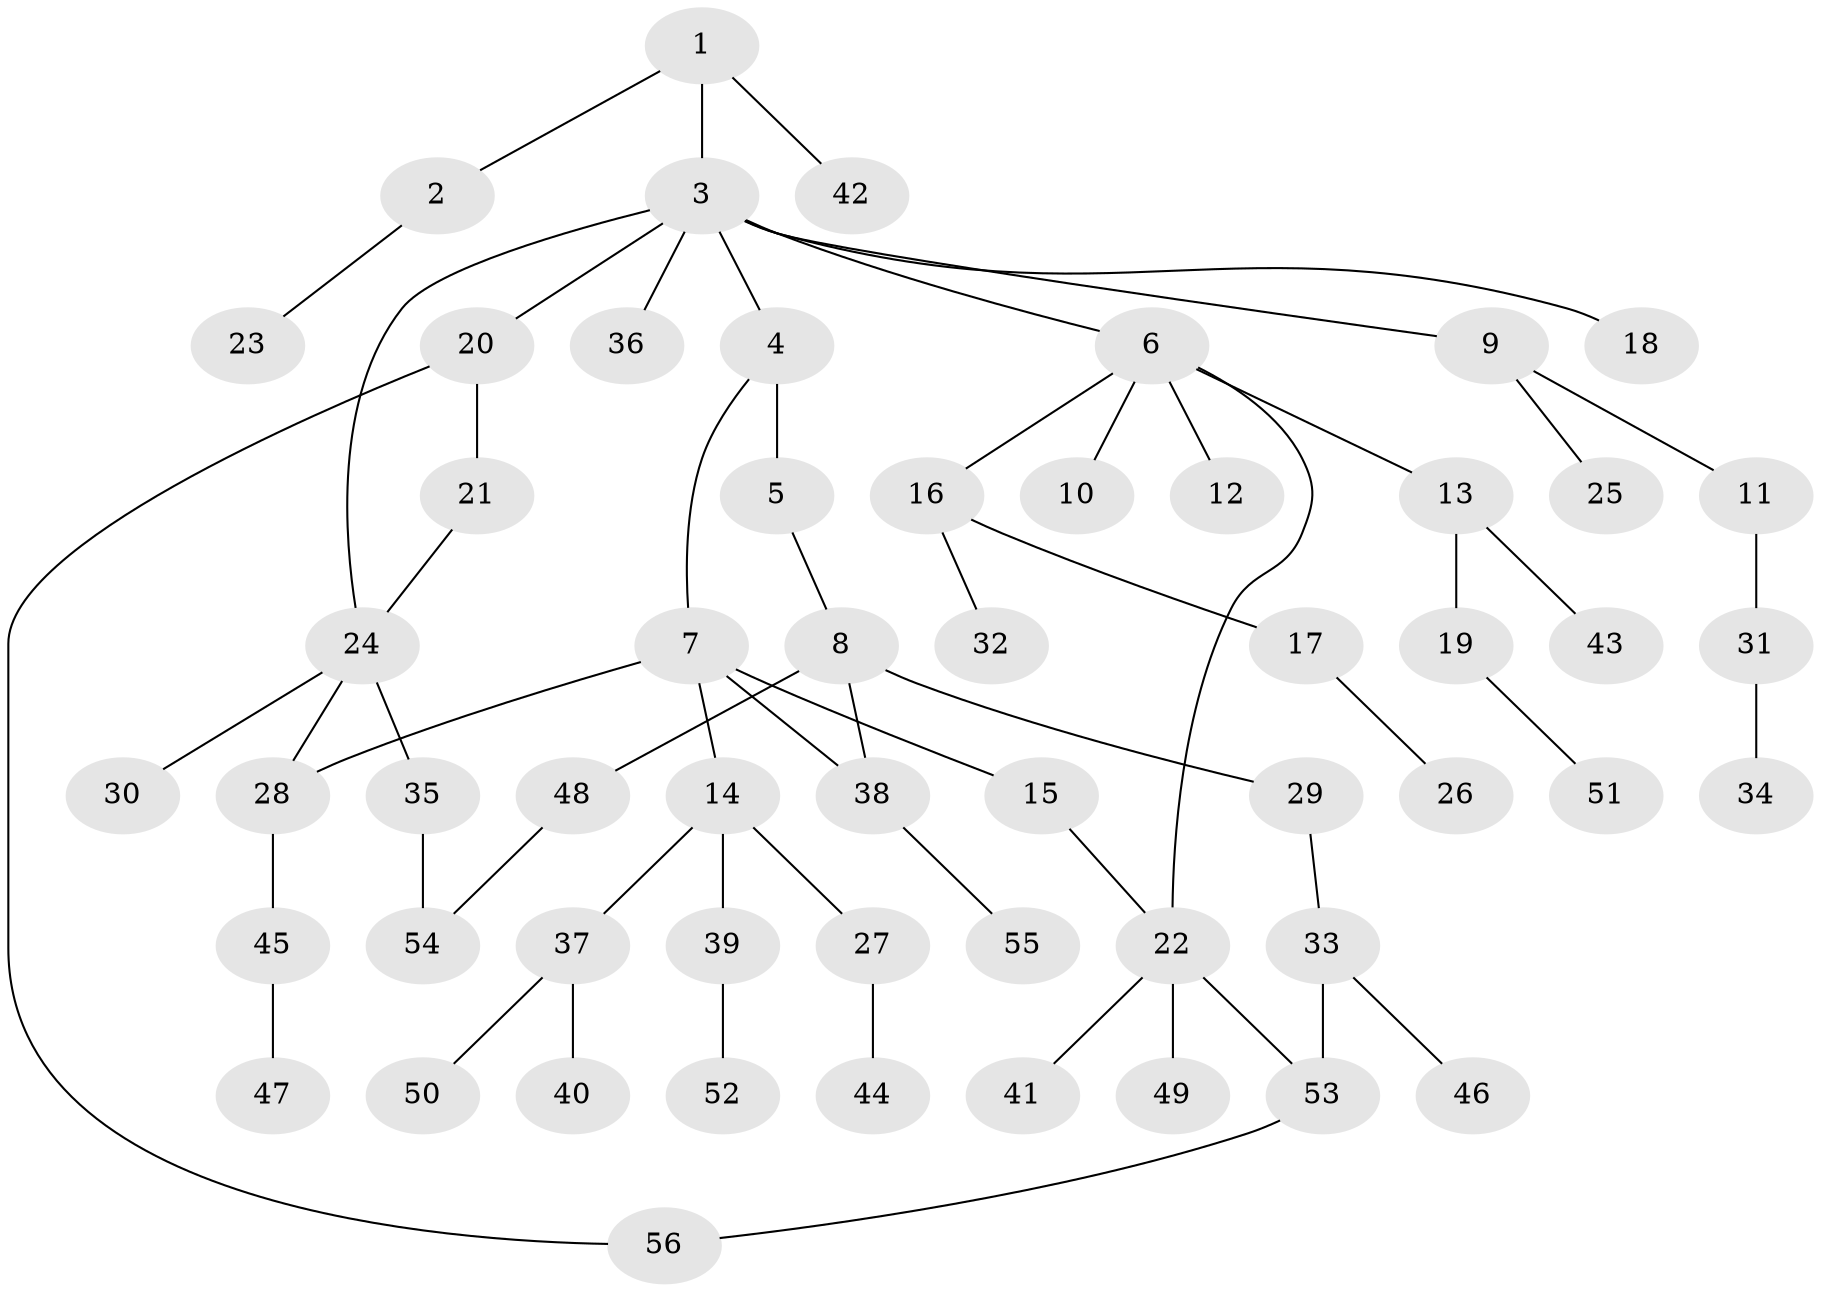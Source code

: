 // Generated by graph-tools (version 1.1) at 2025/34/03/09/25 02:34:32]
// undirected, 56 vertices, 62 edges
graph export_dot {
graph [start="1"]
  node [color=gray90,style=filled];
  1;
  2;
  3;
  4;
  5;
  6;
  7;
  8;
  9;
  10;
  11;
  12;
  13;
  14;
  15;
  16;
  17;
  18;
  19;
  20;
  21;
  22;
  23;
  24;
  25;
  26;
  27;
  28;
  29;
  30;
  31;
  32;
  33;
  34;
  35;
  36;
  37;
  38;
  39;
  40;
  41;
  42;
  43;
  44;
  45;
  46;
  47;
  48;
  49;
  50;
  51;
  52;
  53;
  54;
  55;
  56;
  1 -- 2;
  1 -- 3;
  1 -- 42;
  2 -- 23;
  3 -- 4;
  3 -- 6;
  3 -- 9;
  3 -- 18;
  3 -- 20;
  3 -- 24;
  3 -- 36;
  4 -- 5;
  4 -- 7;
  5 -- 8;
  6 -- 10;
  6 -- 12;
  6 -- 13;
  6 -- 16;
  6 -- 22;
  7 -- 14;
  7 -- 15;
  7 -- 28;
  7 -- 38;
  8 -- 29;
  8 -- 38;
  8 -- 48;
  9 -- 11;
  9 -- 25;
  11 -- 31;
  13 -- 19;
  13 -- 43;
  14 -- 27;
  14 -- 37;
  14 -- 39;
  15 -- 22;
  16 -- 17;
  16 -- 32;
  17 -- 26;
  19 -- 51;
  20 -- 21;
  20 -- 56;
  21 -- 24;
  22 -- 41;
  22 -- 49;
  22 -- 53;
  24 -- 30;
  24 -- 35;
  24 -- 28;
  27 -- 44;
  28 -- 45;
  29 -- 33;
  31 -- 34;
  33 -- 46;
  33 -- 53;
  35 -- 54;
  37 -- 40;
  37 -- 50;
  38 -- 55;
  39 -- 52;
  45 -- 47;
  48 -- 54;
  53 -- 56;
}
